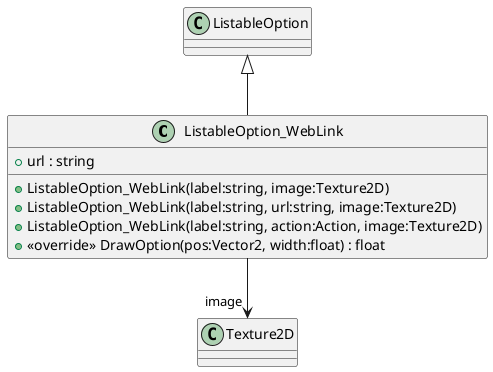 @startuml
class ListableOption_WebLink {
    + url : string
    + ListableOption_WebLink(label:string, image:Texture2D)
    + ListableOption_WebLink(label:string, url:string, image:Texture2D)
    + ListableOption_WebLink(label:string, action:Action, image:Texture2D)
    + <<override>> DrawOption(pos:Vector2, width:float) : float
}
ListableOption <|-- ListableOption_WebLink
ListableOption_WebLink --> "image" Texture2D
@enduml
